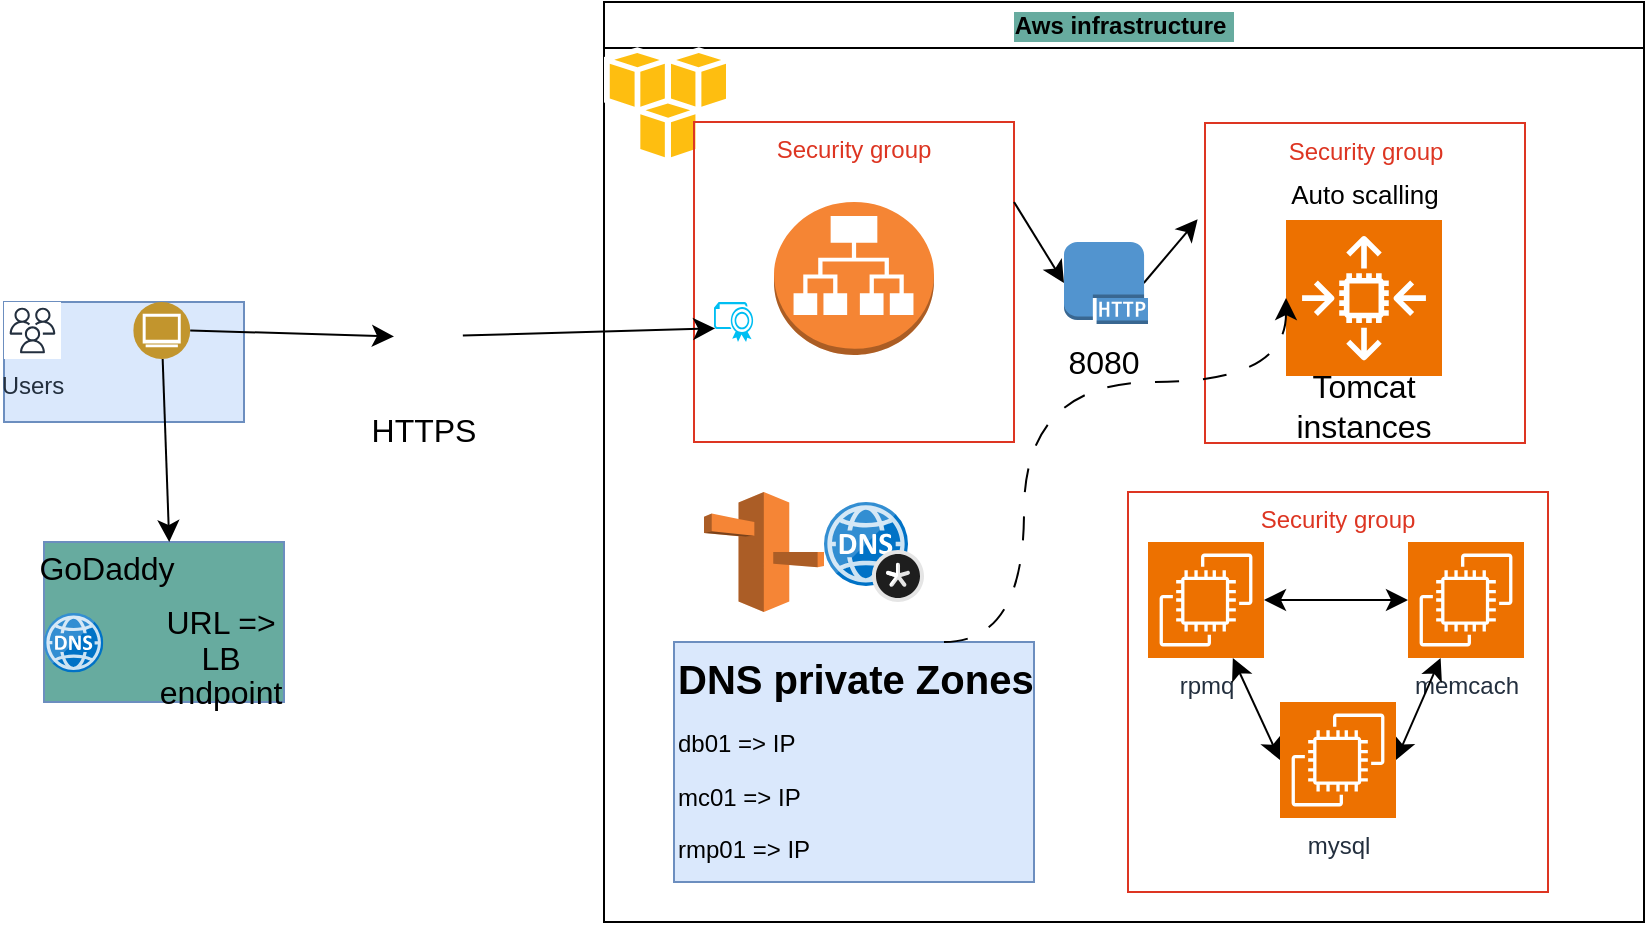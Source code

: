 <mxfile version="24.2.7" type="github">
  <diagram name="Page-1" id="cR0LgCzF0DMh1XOr5Aok">
    <mxGraphModel dx="1071" dy="688" grid="1" gridSize="10" guides="1" tooltips="1" connect="1" arrows="1" fold="1" page="1" pageScale="1" pageWidth="1100" pageHeight="850" math="0" shadow="0">
      <root>
        <mxCell id="0" />
        <mxCell id="1" parent="0" />
        <mxCell id="Px1lfEAKIi--y_GZq74K-28" value="Aws infrastructure&amp;nbsp;" style="swimlane;whiteSpace=wrap;html=1;labelBackgroundColor=#67AB9F;" vertex="1" parent="1">
          <mxGeometry x="560" y="50" width="520" height="460" as="geometry" />
        </mxCell>
        <mxCell id="Px1lfEAKIi--y_GZq74K-27" value="" style="dashed=0;outlineConnect=0;html=1;align=center;labelPosition=center;verticalLabelPosition=bottom;verticalAlign=top;shape=mxgraph.weblogos.aws" vertex="1" parent="Px1lfEAKIi--y_GZq74K-28">
          <mxGeometry y="22.6" width="63.6" height="58.4" as="geometry" />
        </mxCell>
        <mxCell id="Px1lfEAKIi--y_GZq74K-61" value="Security group" style="fillColor=none;strokeColor=#DD3522;verticalAlign=top;fontStyle=0;fontColor=#DD3522;whiteSpace=wrap;html=1;" vertex="1" parent="Px1lfEAKIi--y_GZq74K-28">
          <mxGeometry x="262" y="245" width="210" height="200" as="geometry" />
        </mxCell>
        <mxCell id="Px1lfEAKIi--y_GZq74K-69" value="" style="group" vertex="1" connectable="0" parent="Px1lfEAKIi--y_GZq74K-28">
          <mxGeometry x="300" y="60" width="160" height="160" as="geometry" />
        </mxCell>
        <mxCell id="Px1lfEAKIi--y_GZq74K-60" value="Security group" style="fillColor=none;strokeColor=#DD3522;verticalAlign=top;fontStyle=0;fontColor=#DD3522;whiteSpace=wrap;html=1;" vertex="1" parent="Px1lfEAKIi--y_GZq74K-69">
          <mxGeometry x="0.5" y="0.5" width="160" height="160" as="geometry" />
        </mxCell>
        <mxCell id="Px1lfEAKIi--y_GZq74K-67" value="" style="sketch=0;points=[[0,0,0],[0.25,0,0],[0.5,0,0],[0.75,0,0],[1,0,0],[0,1,0],[0.25,1,0],[0.5,1,0],[0.75,1,0],[1,1,0],[0,0.25,0],[0,0.5,0],[0,0.75,0],[1,0.25,0],[1,0.5,0],[1,0.75,0]];outlineConnect=0;fontColor=#232F3E;fillColor=#ED7100;strokeColor=#ffffff;dashed=0;verticalLabelPosition=bottom;verticalAlign=top;align=center;html=1;fontSize=12;fontStyle=0;aspect=fixed;shape=mxgraph.aws4.resourceIcon;resIcon=mxgraph.aws4.auto_scaling2;" vertex="1" parent="Px1lfEAKIi--y_GZq74K-69">
          <mxGeometry x="41" y="49" width="78" height="78" as="geometry" />
        </mxCell>
        <mxCell id="Px1lfEAKIi--y_GZq74K-68" value="Tomcat instances" style="text;html=1;align=center;verticalAlign=middle;whiteSpace=wrap;rounded=0;fontSize=16;" vertex="1" parent="Px1lfEAKIi--y_GZq74K-69">
          <mxGeometry x="50" y="127" width="60" height="30" as="geometry" />
        </mxCell>
        <mxCell id="Px1lfEAKIi--y_GZq74K-77" value="&lt;font style=&quot;font-size: 13px;&quot;&gt;Auto scalling&lt;/font&gt;" style="text;html=1;align=center;verticalAlign=middle;whiteSpace=wrap;rounded=0;fontSize=16;" vertex="1" parent="Px1lfEAKIi--y_GZq74K-69">
          <mxGeometry x="41" y="20" width="79" height="30" as="geometry" />
        </mxCell>
        <mxCell id="Px1lfEAKIi--y_GZq74K-71" value="" style="group" vertex="1" connectable="0" parent="Px1lfEAKIi--y_GZq74K-28">
          <mxGeometry x="45" y="60" width="160" height="160" as="geometry" />
        </mxCell>
        <mxCell id="Px1lfEAKIi--y_GZq74K-59" value="Security group" style="fillColor=none;strokeColor=#DD3522;verticalAlign=top;fontStyle=0;fontColor=#DD3522;whiteSpace=wrap;html=1;" vertex="1" parent="Px1lfEAKIi--y_GZq74K-71">
          <mxGeometry width="160" height="160" as="geometry" />
        </mxCell>
        <mxCell id="Px1lfEAKIi--y_GZq74K-62" value="" style="outlineConnect=0;dashed=0;verticalLabelPosition=bottom;verticalAlign=top;align=center;html=1;shape=mxgraph.aws3.application_load_balancer;fillColor=#F58534;gradientColor=none;" vertex="1" parent="Px1lfEAKIi--y_GZq74K-71">
          <mxGeometry x="40" y="40" width="80" height="76.5" as="geometry" />
        </mxCell>
        <mxCell id="Px1lfEAKIi--y_GZq74K-63" value="" style="verticalLabelPosition=bottom;html=1;verticalAlign=top;align=center;strokeColor=none;fillColor=#00BEF2;shape=mxgraph.azure.certificate;pointerEvents=1;" vertex="1" parent="Px1lfEAKIi--y_GZq74K-71">
          <mxGeometry x="10" y="90" width="20" height="20" as="geometry" />
        </mxCell>
        <mxCell id="Px1lfEAKIi--y_GZq74K-72" style="edgeStyle=none;curved=1;rounded=0;orthogonalLoop=1;jettySize=auto;html=1;exitX=1;exitY=0.25;exitDx=0;exitDy=0;entryX=0;entryY=0.5;entryDx=0;entryDy=0;fontSize=12;startSize=8;endSize=8;entryPerimeter=0;" edge="1" parent="Px1lfEAKIi--y_GZq74K-28" source="Px1lfEAKIi--y_GZq74K-59" target="Px1lfEAKIi--y_GZq74K-73">
          <mxGeometry relative="1" as="geometry" />
        </mxCell>
        <mxCell id="Px1lfEAKIi--y_GZq74K-74" style="edgeStyle=none;curved=1;rounded=0;orthogonalLoop=1;jettySize=auto;html=1;exitX=0.95;exitY=0.5;exitDx=0;exitDy=0;exitPerimeter=0;entryX=-0.023;entryY=0.301;entryDx=0;entryDy=0;entryPerimeter=0;fontSize=12;startSize=8;endSize=8;" edge="1" parent="Px1lfEAKIi--y_GZq74K-28" source="Px1lfEAKIi--y_GZq74K-73" target="Px1lfEAKIi--y_GZq74K-60">
          <mxGeometry relative="1" as="geometry" />
        </mxCell>
        <mxCell id="Px1lfEAKIi--y_GZq74K-76" value="" style="group" vertex="1" connectable="0" parent="Px1lfEAKIi--y_GZq74K-28">
          <mxGeometry x="230" y="120" width="42" height="70" as="geometry" />
        </mxCell>
        <mxCell id="Px1lfEAKIi--y_GZq74K-73" value="" style="outlineConnect=0;dashed=0;verticalLabelPosition=bottom;verticalAlign=top;align=center;html=1;shape=mxgraph.aws3.http_protocol;fillColor=#5294CF;gradientColor=none;" vertex="1" parent="Px1lfEAKIi--y_GZq74K-76">
          <mxGeometry width="42" height="41" as="geometry" />
        </mxCell>
        <mxCell id="Px1lfEAKIi--y_GZq74K-75" value="8080" style="text;html=1;align=center;verticalAlign=middle;whiteSpace=wrap;rounded=0;fontSize=16;" vertex="1" parent="Px1lfEAKIi--y_GZq74K-76">
          <mxGeometry x="15" y="50" width="10" height="20" as="geometry" />
        </mxCell>
        <mxCell id="Px1lfEAKIi--y_GZq74K-83" value="" style="group" vertex="1" connectable="0" parent="Px1lfEAKIi--y_GZq74K-28">
          <mxGeometry x="35" y="250" width="180" height="190" as="geometry" />
        </mxCell>
        <mxCell id="Px1lfEAKIi--y_GZq74K-80" value="" style="group" vertex="1" connectable="0" parent="Px1lfEAKIi--y_GZq74K-83">
          <mxGeometry x="15" width="110" height="60" as="geometry" />
        </mxCell>
        <mxCell id="Px1lfEAKIi--y_GZq74K-78" value="" style="outlineConnect=0;dashed=0;verticalLabelPosition=bottom;verticalAlign=top;align=center;html=1;shape=mxgraph.aws3.route_53;fillColor=#F58536;gradientColor=none;" vertex="1" parent="Px1lfEAKIi--y_GZq74K-80">
          <mxGeometry y="-5" width="60" height="60" as="geometry" />
        </mxCell>
        <mxCell id="Px1lfEAKIi--y_GZq74K-79" value="" style="image;sketch=0;aspect=fixed;html=1;points=[];align=center;fontSize=12;image=img/lib/mscae/DNS_Private_Zones.svg;" vertex="1" parent="Px1lfEAKIi--y_GZq74K-80">
          <mxGeometry x="60" width="50" height="50" as="geometry" />
        </mxCell>
        <mxCell id="Px1lfEAKIi--y_GZq74K-82" value="&lt;h1 style=&quot;margin-top: 0px; font-size: 20px;&quot;&gt;DNS private Zones&lt;/h1&gt;&lt;p&gt;db01 =&amp;gt; IP&lt;/p&gt;&lt;p&gt;mc01 =&amp;gt; IP&lt;/p&gt;&lt;p&gt;rmp01 =&amp;gt; IP&lt;/p&gt;&lt;p&gt;&lt;br&gt;&lt;/p&gt;" style="text;html=1;whiteSpace=wrap;overflow=hidden;rounded=0;fontFamily=Helvetica;fontSize=12;fontStyle=0;fillColor=#dae8fc;strokeColor=#6c8ebf;" vertex="1" parent="Px1lfEAKIi--y_GZq74K-83">
          <mxGeometry y="70" width="180" height="120" as="geometry" />
        </mxCell>
        <mxCell id="Px1lfEAKIi--y_GZq74K-84" style="edgeStyle=orthogonalEdgeStyle;rounded=0;orthogonalLoop=1;jettySize=auto;html=1;exitX=0.75;exitY=0;exitDx=0;exitDy=0;entryX=0;entryY=0.5;entryDx=0;entryDy=0;entryPerimeter=0;fontSize=12;startSize=8;endSize=8;curved=1;dashed=1;dashPattern=12 12;" edge="1" parent="Px1lfEAKIi--y_GZq74K-28" source="Px1lfEAKIi--y_GZq74K-82" target="Px1lfEAKIi--y_GZq74K-67">
          <mxGeometry relative="1" as="geometry">
            <Array as="points">
              <mxPoint x="210" y="320" />
              <mxPoint x="210" y="190" />
              <mxPoint x="341" y="190" />
            </Array>
          </mxGeometry>
        </mxCell>
        <mxCell id="Px1lfEAKIi--y_GZq74K-85" value="memcach" style="sketch=0;points=[[0,0,0],[0.25,0,0],[0.5,0,0],[0.75,0,0],[1,0,0],[0,1,0],[0.25,1,0],[0.5,1,0],[0.75,1,0],[1,1,0],[0,0.25,0],[0,0.5,0],[0,0.75,0],[1,0.25,0],[1,0.5,0],[1,0.75,0]];outlineConnect=0;fontColor=#232F3E;fillColor=#ED7100;strokeColor=#ffffff;dashed=0;verticalLabelPosition=bottom;verticalAlign=top;align=center;html=1;fontSize=12;fontStyle=0;aspect=fixed;shape=mxgraph.aws4.resourceIcon;resIcon=mxgraph.aws4.ec2;" vertex="1" parent="Px1lfEAKIi--y_GZq74K-28">
          <mxGeometry x="402" y="270" width="58" height="58" as="geometry" />
        </mxCell>
        <mxCell id="Px1lfEAKIi--y_GZq74K-90" style="edgeStyle=none;curved=1;rounded=0;orthogonalLoop=1;jettySize=auto;html=1;exitX=1;exitY=0.5;exitDx=0;exitDy=0;exitPerimeter=0;fontSize=12;startSize=8;endSize=8;startArrow=classic;startFill=1;" edge="1" parent="Px1lfEAKIi--y_GZq74K-28" source="Px1lfEAKIi--y_GZq74K-87" target="Px1lfEAKIi--y_GZq74K-85">
          <mxGeometry relative="1" as="geometry" />
        </mxCell>
        <mxCell id="Px1lfEAKIi--y_GZq74K-87" value="rpmq" style="sketch=0;points=[[0,0,0],[0.25,0,0],[0.5,0,0],[0.75,0,0],[1,0,0],[0,1,0],[0.25,1,0],[0.5,1,0],[0.75,1,0],[1,1,0],[0,0.25,0],[0,0.5,0],[0,0.75,0],[1,0.25,0],[1,0.5,0],[1,0.75,0]];outlineConnect=0;fontColor=#232F3E;fillColor=#ED7100;strokeColor=#ffffff;dashed=0;verticalLabelPosition=bottom;verticalAlign=top;align=center;html=1;fontSize=12;fontStyle=0;aspect=fixed;shape=mxgraph.aws4.resourceIcon;resIcon=mxgraph.aws4.ec2;" vertex="1" parent="Px1lfEAKIi--y_GZq74K-28">
          <mxGeometry x="272" y="270" width="58" height="58" as="geometry" />
        </mxCell>
        <mxCell id="Px1lfEAKIi--y_GZq74K-88" style="edgeStyle=none;curved=1;rounded=0;orthogonalLoop=1;jettySize=auto;html=1;exitX=1;exitY=0.5;exitDx=0;exitDy=0;exitPerimeter=0;fontSize=12;startSize=8;endSize=8;startArrow=classic;startFill=1;" edge="1" parent="Px1lfEAKIi--y_GZq74K-28" source="Px1lfEAKIi--y_GZq74K-86" target="Px1lfEAKIi--y_GZq74K-85">
          <mxGeometry relative="1" as="geometry" />
        </mxCell>
        <mxCell id="Px1lfEAKIi--y_GZq74K-89" style="edgeStyle=none;curved=1;rounded=0;orthogonalLoop=1;jettySize=auto;html=1;exitX=0;exitY=0.5;exitDx=0;exitDy=0;exitPerimeter=0;fontSize=12;startSize=8;endSize=8;startArrow=classic;startFill=1;" edge="1" parent="Px1lfEAKIi--y_GZq74K-28" source="Px1lfEAKIi--y_GZq74K-86" target="Px1lfEAKIi--y_GZq74K-87">
          <mxGeometry relative="1" as="geometry" />
        </mxCell>
        <mxCell id="Px1lfEAKIi--y_GZq74K-86" value="mysql" style="sketch=0;points=[[0,0,0],[0.25,0,0],[0.5,0,0],[0.75,0,0],[1,0,0],[0,1,0],[0.25,1,0],[0.5,1,0],[0.75,1,0],[1,1,0],[0,0.25,0],[0,0.5,0],[0,0.75,0],[1,0.25,0],[1,0.5,0],[1,0.75,0]];outlineConnect=0;fontColor=#232F3E;fillColor=#ED7100;strokeColor=#ffffff;dashed=0;verticalLabelPosition=bottom;verticalAlign=top;align=center;html=1;fontSize=12;fontStyle=0;aspect=fixed;shape=mxgraph.aws4.resourceIcon;resIcon=mxgraph.aws4.ec2;" vertex="1" parent="Px1lfEAKIi--y_GZq74K-28">
          <mxGeometry x="338" y="350" width="58" height="58" as="geometry" />
        </mxCell>
        <mxCell id="Px1lfEAKIi--y_GZq74K-4" value="" style="group;fillColor=#dae8fc;strokeColor=#6c8ebf;" vertex="1" connectable="0" parent="1">
          <mxGeometry x="260" y="200" width="120" height="60" as="geometry" />
        </mxCell>
        <mxCell id="Px1lfEAKIi--y_GZq74K-2" value="Users" style="sketch=0;outlineConnect=0;fontColor=#232F3E;gradientColor=none;strokeColor=#232F3E;fillColor=#ffffff;dashed=0;verticalLabelPosition=bottom;verticalAlign=top;align=center;html=1;fontSize=12;fontStyle=0;aspect=fixed;shape=mxgraph.aws4.resourceIcon;resIcon=mxgraph.aws4.users;" vertex="1" parent="Px1lfEAKIi--y_GZq74K-4">
          <mxGeometry width="28.484" height="28.484" as="geometry" />
        </mxCell>
        <mxCell id="Px1lfEAKIi--y_GZq74K-3" value="" style="image;aspect=fixed;perimeter=ellipsePerimeter;html=1;align=center;shadow=0;dashed=0;fontColor=#4277BB;labelBackgroundColor=default;fontSize=12;spacingTop=3;image=img/lib/ibm/users/browser.svg;" vertex="1" parent="Px1lfEAKIi--y_GZq74K-4">
          <mxGeometry x="64.615" width="28.484" height="28.484" as="geometry" />
        </mxCell>
        <mxCell id="Px1lfEAKIi--y_GZq74K-50" value="" style="group;fillColor=#67AB9F;strokeColor=#6c8ebf;gradientColor=none;" vertex="1" connectable="0" parent="1">
          <mxGeometry x="280" y="320" width="120" height="80" as="geometry" />
        </mxCell>
        <mxCell id="Px1lfEAKIi--y_GZq74K-45" value="" style="image;sketch=0;aspect=fixed;html=1;points=[];align=center;fontSize=12;image=img/lib/mscae/DNS.svg;" vertex="1" parent="Px1lfEAKIi--y_GZq74K-50">
          <mxGeometry y="35.556" width="29.654" height="29.654" as="geometry" />
        </mxCell>
        <mxCell id="Px1lfEAKIi--y_GZq74K-47" value="&lt;p style=&quot;line-height: 110%;&quot;&gt;URL =&amp;gt; LB endpoint&lt;/p&gt;" style="text;html=1;align=center;verticalAlign=middle;whiteSpace=wrap;rounded=0;fontSize=16;" vertex="1" parent="Px1lfEAKIi--y_GZq74K-50">
          <mxGeometry x="57.391" y="44.444" width="62.609" height="26.667" as="geometry" />
        </mxCell>
        <mxCell id="Px1lfEAKIi--y_GZq74K-49" value="GoDaddy" style="text;html=1;align=center;verticalAlign=middle;whiteSpace=wrap;rounded=0;fontSize=16;" vertex="1" parent="Px1lfEAKIi--y_GZq74K-50">
          <mxGeometry width="62.609" height="26.667" as="geometry" />
        </mxCell>
        <mxCell id="Px1lfEAKIi--y_GZq74K-66" style="edgeStyle=none;curved=1;rounded=0;orthogonalLoop=1;jettySize=auto;html=1;entryX=0.03;entryY=0.66;entryDx=0;entryDy=0;entryPerimeter=0;fontSize=12;startSize=8;endSize=8;" edge="1" parent="1" source="Px1lfEAKIi--y_GZq74K-55" target="Px1lfEAKIi--y_GZq74K-63">
          <mxGeometry relative="1" as="geometry" />
        </mxCell>
        <mxCell id="Px1lfEAKIi--y_GZq74K-94" value="" style="group" vertex="1" connectable="0" parent="1">
          <mxGeometry x="440" y="200" width="60" height="79.4" as="geometry" />
        </mxCell>
        <mxCell id="Px1lfEAKIi--y_GZq74K-55" value="" style="shape=image;html=1;verticalAlign=top;verticalLabelPosition=bottom;labelBackgroundColor=#ffffff;imageAspect=0;aspect=fixed;image=https://cdn1.iconfinder.com/data/icons/CrystalClear/128x128/actions/decrypted.png" vertex="1" parent="Px1lfEAKIi--y_GZq74K-94">
          <mxGeometry x="15" width="34.42" height="34.42" as="geometry" />
        </mxCell>
        <mxCell id="Px1lfEAKIi--y_GZq74K-57" value="HTTPS" style="text;html=1;align=center;verticalAlign=middle;whiteSpace=wrap;rounded=0;fontSize=16;" vertex="1" parent="Px1lfEAKIi--y_GZq74K-94">
          <mxGeometry y="49.4" width="60" height="30" as="geometry" />
        </mxCell>
        <mxCell id="Px1lfEAKIi--y_GZq74K-97" style="edgeStyle=none;curved=1;rounded=0;orthogonalLoop=1;jettySize=auto;html=1;exitX=1;exitY=1;exitDx=0;exitDy=0;fontSize=12;startSize=8;endSize=8;" edge="1" parent="Px1lfEAKIi--y_GZq74K-94" source="Px1lfEAKIi--y_GZq74K-57" target="Px1lfEAKIi--y_GZq74K-57">
          <mxGeometry relative="1" as="geometry" />
        </mxCell>
        <mxCell id="Px1lfEAKIi--y_GZq74K-100" style="edgeStyle=none;curved=1;rounded=0;orthogonalLoop=1;jettySize=auto;html=1;exitX=1;exitY=0.5;exitDx=0;exitDy=0;entryX=0;entryY=0.5;entryDx=0;entryDy=0;fontSize=12;startSize=8;endSize=8;" edge="1" parent="1" source="Px1lfEAKIi--y_GZq74K-3" target="Px1lfEAKIi--y_GZq74K-55">
          <mxGeometry relative="1" as="geometry" />
        </mxCell>
        <mxCell id="Px1lfEAKIi--y_GZq74K-101" style="edgeStyle=none;curved=1;rounded=0;orthogonalLoop=1;jettySize=auto;html=1;entryX=1;entryY=0;entryDx=0;entryDy=0;fontSize=12;startSize=8;endSize=8;" edge="1" parent="1" source="Px1lfEAKIi--y_GZq74K-3" target="Px1lfEAKIi--y_GZq74K-49">
          <mxGeometry relative="1" as="geometry" />
        </mxCell>
      </root>
    </mxGraphModel>
  </diagram>
</mxfile>
